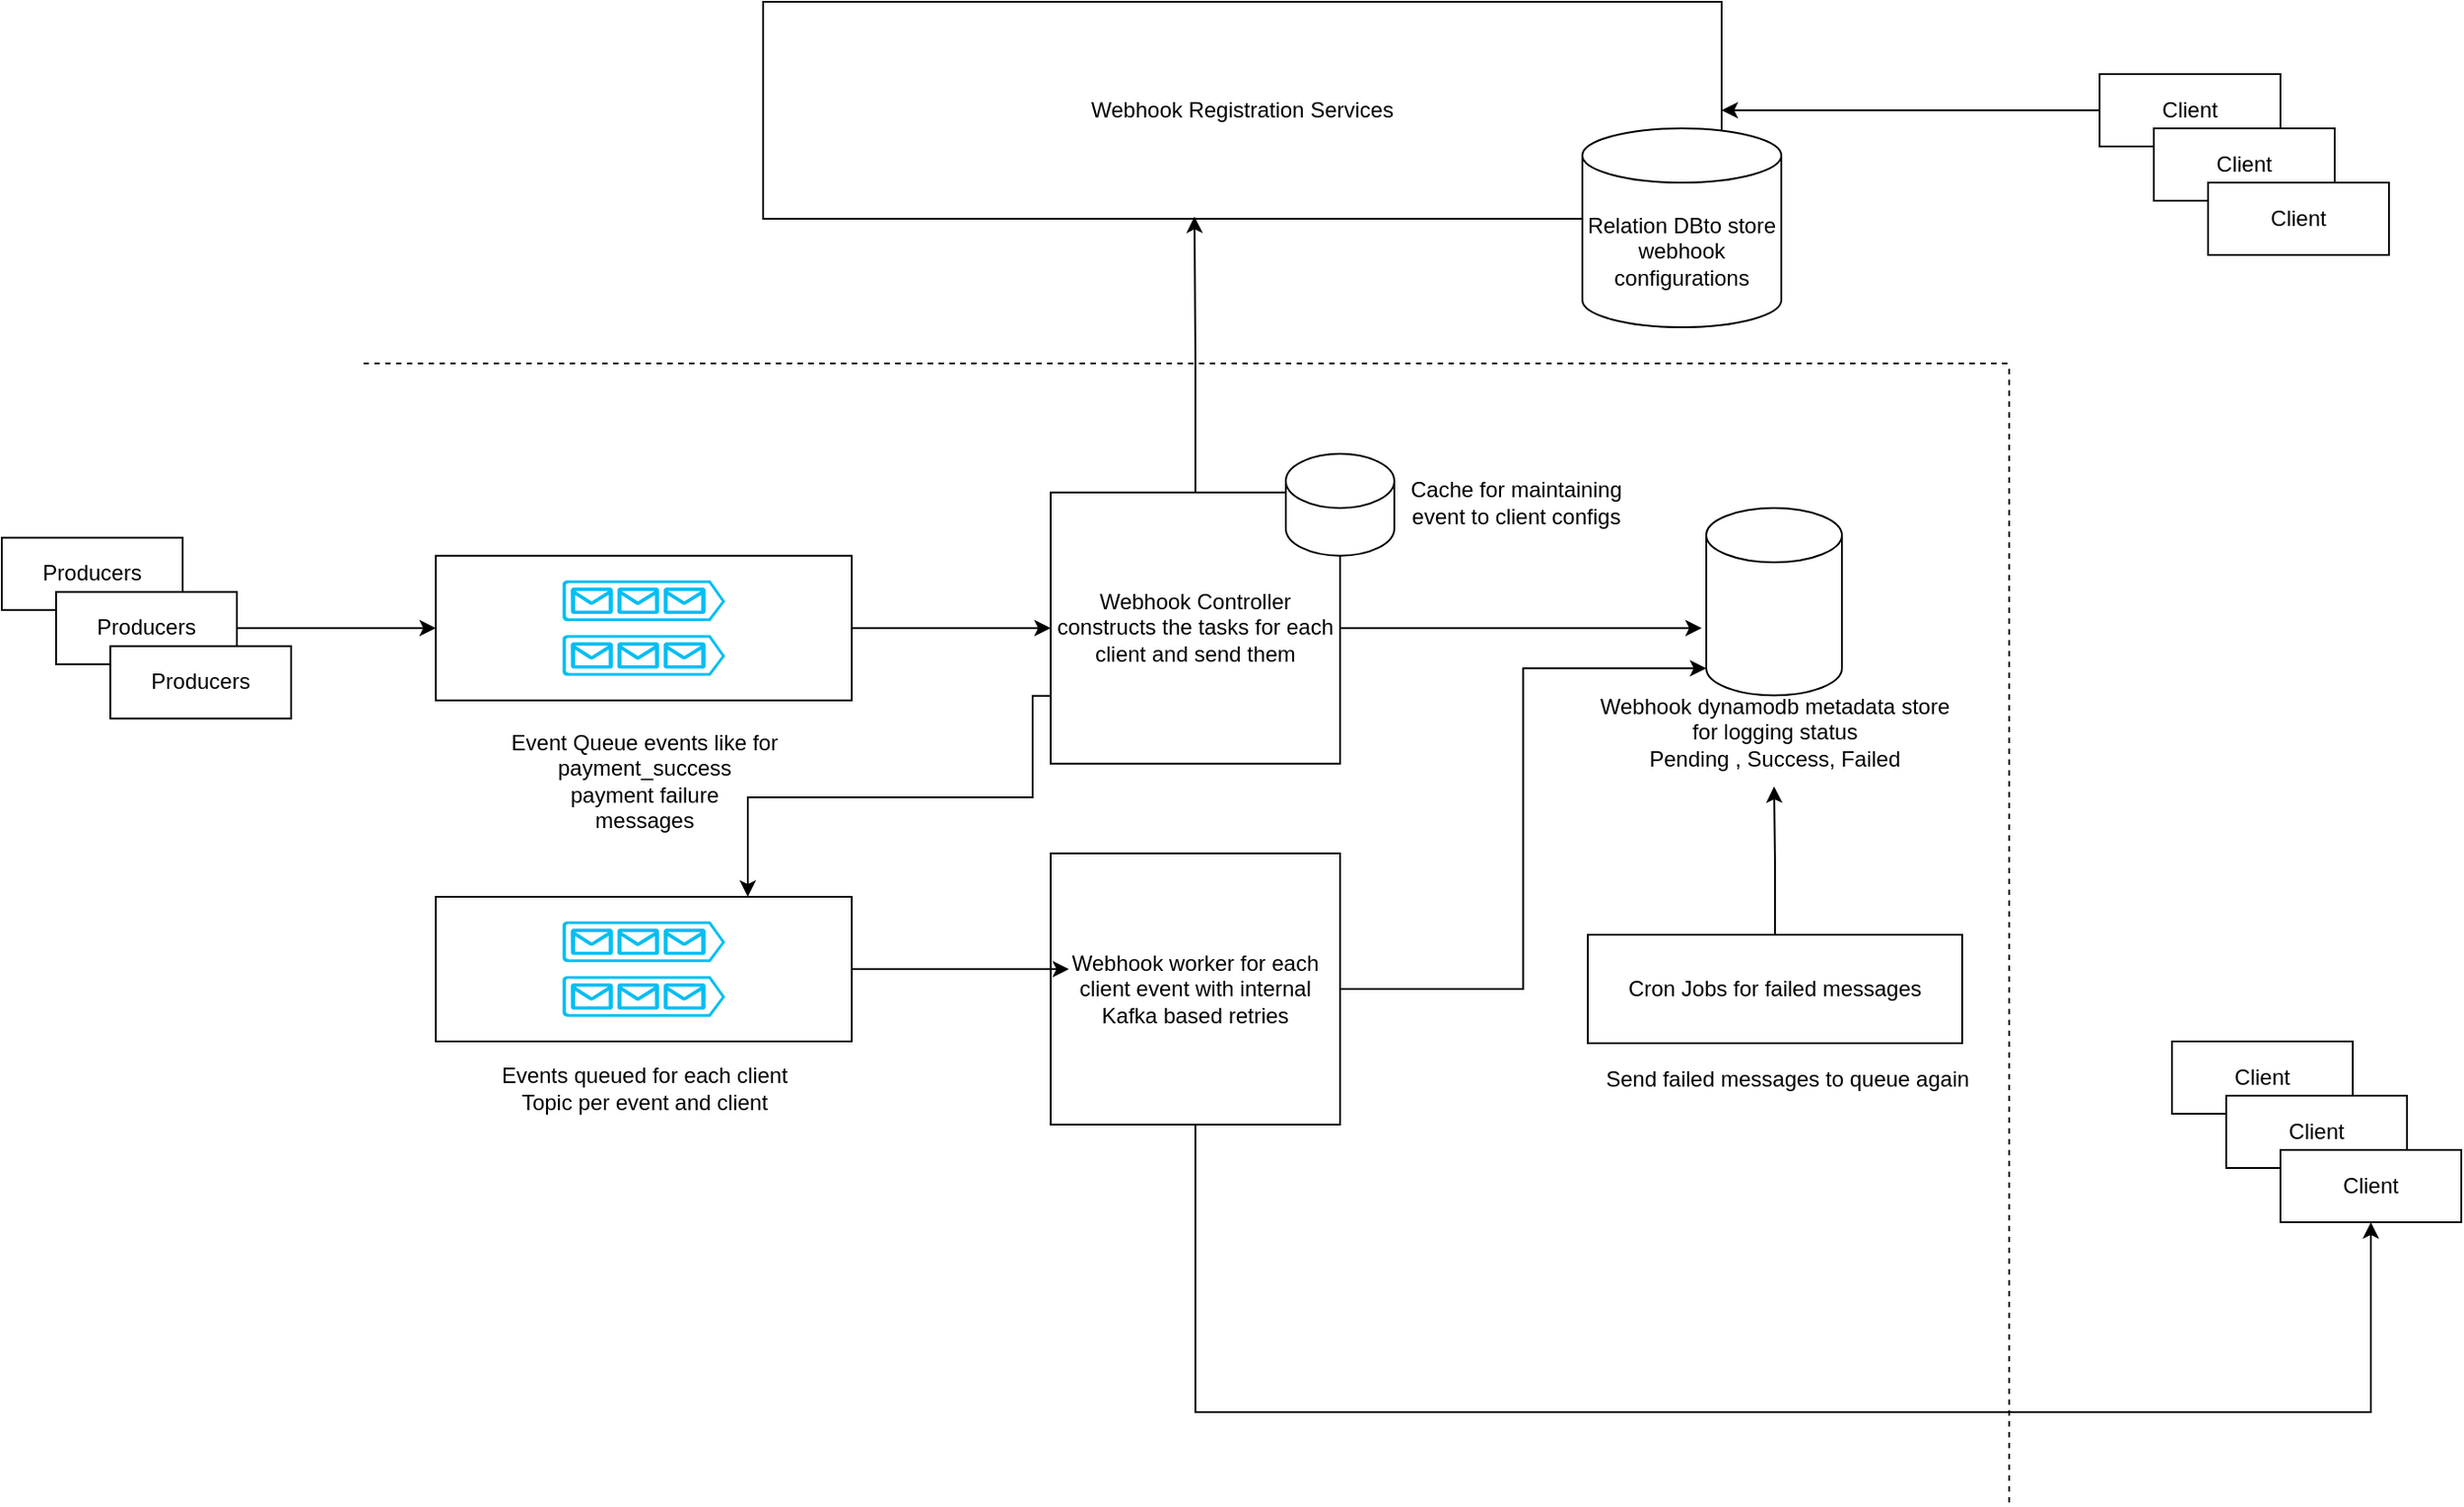 <mxfile version="24.8.9">
  <diagram name="Page-1" id="fjVdwDyQPhlRmP4DmxVx">
    <mxGraphModel dx="2620" dy="2120" grid="1" gridSize="10" guides="1" tooltips="1" connect="1" arrows="1" fold="1" page="1" pageScale="1" pageWidth="827" pageHeight="1169" math="0" shadow="0">
      <root>
        <mxCell id="0" />
        <mxCell id="1" parent="0" />
        <mxCell id="tDgu_Xf9yMOV2VJoMn5k-5" value="" style="group" vertex="1" connectable="0" parent="1">
          <mxGeometry x="-130" y="146.38" width="160" height="100" as="geometry" />
        </mxCell>
        <mxCell id="tDgu_Xf9yMOV2VJoMn5k-1" value="Producers" style="rounded=0;whiteSpace=wrap;html=1;" vertex="1" parent="tDgu_Xf9yMOV2VJoMn5k-5">
          <mxGeometry width="100" height="40" as="geometry" />
        </mxCell>
        <mxCell id="tDgu_Xf9yMOV2VJoMn5k-2" value="Producers" style="rounded=0;whiteSpace=wrap;html=1;" vertex="1" parent="tDgu_Xf9yMOV2VJoMn5k-5">
          <mxGeometry x="30" y="30" width="100" height="40" as="geometry" />
        </mxCell>
        <mxCell id="tDgu_Xf9yMOV2VJoMn5k-3" value="Producers" style="rounded=0;whiteSpace=wrap;html=1;" vertex="1" parent="tDgu_Xf9yMOV2VJoMn5k-5">
          <mxGeometry x="60" y="60" width="100" height="40" as="geometry" />
        </mxCell>
        <mxCell id="tDgu_Xf9yMOV2VJoMn5k-21" value="&lt;div style=&quot;&quot;&gt;&lt;span style=&quot;background-color: initial;&quot;&gt;Event Queue events like for&lt;/span&gt;&lt;/div&gt;&lt;div style=&quot;&quot;&gt;payment_success&lt;/div&gt;&lt;div style=&quot;&quot;&gt;payment failure&lt;/div&gt;&lt;div style=&quot;&quot;&gt;messages&lt;/div&gt;" style="text;html=1;align=center;verticalAlign=middle;resizable=0;points=[];autosize=1;strokeColor=none;fillColor=none;" vertex="1" parent="1">
          <mxGeometry x="140" y="246.38" width="170" height="70" as="geometry" />
        </mxCell>
        <mxCell id="tDgu_Xf9yMOV2VJoMn5k-165" style="edgeStyle=orthogonalEdgeStyle;rounded=0;orthogonalLoop=1;jettySize=auto;html=1;" edge="1" parent="1" source="tDgu_Xf9yMOV2VJoMn5k-58">
          <mxGeometry relative="1" as="geometry">
            <mxPoint x="810" y="196.38" as="targetPoint" />
          </mxGeometry>
        </mxCell>
        <mxCell id="tDgu_Xf9yMOV2VJoMn5k-170" style="edgeStyle=orthogonalEdgeStyle;rounded=0;orthogonalLoop=1;jettySize=auto;html=1;exitX=0;exitY=0.75;exitDx=0;exitDy=0;entryX=0.75;entryY=0;entryDx=0;entryDy=0;" edge="1" parent="1" source="tDgu_Xf9yMOV2VJoMn5k-58" target="tDgu_Xf9yMOV2VJoMn5k-86">
          <mxGeometry relative="1" as="geometry">
            <Array as="points">
              <mxPoint x="440" y="234" />
              <mxPoint x="440" y="290" />
              <mxPoint x="283" y="290" />
            </Array>
          </mxGeometry>
        </mxCell>
        <mxCell id="tDgu_Xf9yMOV2VJoMn5k-58" value="Webhook Controller&lt;div&gt;constructs the tasks for each client and send them&lt;/div&gt;" style="rounded=0;whiteSpace=wrap;html=1;" vertex="1" parent="1">
          <mxGeometry x="450" y="121.38" width="160" height="150" as="geometry" />
        </mxCell>
        <mxCell id="tDgu_Xf9yMOV2VJoMn5k-60" value="" style="shape=cylinder3;whiteSpace=wrap;html=1;boundedLbl=1;backgroundOutline=1;size=15;" vertex="1" parent="1">
          <mxGeometry x="580" y="100" width="60" height="56.38" as="geometry" />
        </mxCell>
        <mxCell id="tDgu_Xf9yMOV2VJoMn5k-61" value="Cache for maintaining&lt;div&gt;event to client configs&lt;/div&gt;" style="text;html=1;align=center;verticalAlign=middle;resizable=0;points=[];autosize=1;strokeColor=none;fillColor=none;" vertex="1" parent="1">
          <mxGeometry x="637" y="107" width="140" height="40" as="geometry" />
        </mxCell>
        <mxCell id="tDgu_Xf9yMOV2VJoMn5k-65" value="" style="group" vertex="1" connectable="0" parent="1">
          <mxGeometry x="1030" y="-110" width="160" height="100" as="geometry" />
        </mxCell>
        <mxCell id="tDgu_Xf9yMOV2VJoMn5k-66" value="Client" style="rounded=0;whiteSpace=wrap;html=1;" vertex="1" parent="tDgu_Xf9yMOV2VJoMn5k-65">
          <mxGeometry width="100" height="40" as="geometry" />
        </mxCell>
        <mxCell id="tDgu_Xf9yMOV2VJoMn5k-68" value="Client" style="rounded=0;whiteSpace=wrap;html=1;" vertex="1" parent="tDgu_Xf9yMOV2VJoMn5k-65">
          <mxGeometry x="30" y="30" width="100" height="40" as="geometry" />
        </mxCell>
        <mxCell id="tDgu_Xf9yMOV2VJoMn5k-69" value="Client" style="rounded=0;whiteSpace=wrap;html=1;" vertex="1" parent="tDgu_Xf9yMOV2VJoMn5k-65">
          <mxGeometry x="60" y="60" width="100" height="40" as="geometry" />
        </mxCell>
        <mxCell id="tDgu_Xf9yMOV2VJoMn5k-81" value="" style="group" vertex="1" connectable="0" parent="1">
          <mxGeometry x="110" y="156.38" width="230" height="80" as="geometry" />
        </mxCell>
        <mxCell id="tDgu_Xf9yMOV2VJoMn5k-28" value="" style="rounded=0;whiteSpace=wrap;html=1;" vertex="1" parent="tDgu_Xf9yMOV2VJoMn5k-81">
          <mxGeometry width="230" height="80" as="geometry" />
        </mxCell>
        <mxCell id="tDgu_Xf9yMOV2VJoMn5k-26" value="" style="group" vertex="1" connectable="0" parent="tDgu_Xf9yMOV2VJoMn5k-81">
          <mxGeometry x="70" y="13.62" width="90" height="52.75" as="geometry" />
        </mxCell>
        <mxCell id="tDgu_Xf9yMOV2VJoMn5k-17" value="" style="verticalLabelPosition=bottom;html=1;verticalAlign=top;align=center;strokeColor=none;fillColor=#00BEF2;shape=mxgraph.azure.queue_generic;pointerEvents=1;strokeWidth=3;" vertex="1" parent="tDgu_Xf9yMOV2VJoMn5k-26">
          <mxGeometry y="30.25" width="90" height="22.5" as="geometry" />
        </mxCell>
        <mxCell id="tDgu_Xf9yMOV2VJoMn5k-23" value="" style="verticalLabelPosition=bottom;html=1;verticalAlign=top;align=center;strokeColor=none;fillColor=#00BEF2;shape=mxgraph.azure.queue_generic;pointerEvents=1;strokeWidth=3;" vertex="1" parent="tDgu_Xf9yMOV2VJoMn5k-26">
          <mxGeometry width="90" height="22.5" as="geometry" />
        </mxCell>
        <mxCell id="tDgu_Xf9yMOV2VJoMn5k-85" value="" style="group" vertex="1" connectable="0" parent="1">
          <mxGeometry x="110" y="345" width="230" height="80" as="geometry" />
        </mxCell>
        <mxCell id="tDgu_Xf9yMOV2VJoMn5k-86" value="" style="rounded=0;whiteSpace=wrap;html=1;" vertex="1" parent="tDgu_Xf9yMOV2VJoMn5k-85">
          <mxGeometry width="230" height="80" as="geometry" />
        </mxCell>
        <mxCell id="tDgu_Xf9yMOV2VJoMn5k-87" value="" style="group" vertex="1" connectable="0" parent="tDgu_Xf9yMOV2VJoMn5k-85">
          <mxGeometry x="70" y="13.62" width="90" height="52.75" as="geometry" />
        </mxCell>
        <mxCell id="tDgu_Xf9yMOV2VJoMn5k-88" value="" style="verticalLabelPosition=bottom;html=1;verticalAlign=top;align=center;strokeColor=none;fillColor=#00BEF2;shape=mxgraph.azure.queue_generic;pointerEvents=1;strokeWidth=3;" vertex="1" parent="tDgu_Xf9yMOV2VJoMn5k-87">
          <mxGeometry y="30.25" width="90" height="22.5" as="geometry" />
        </mxCell>
        <mxCell id="tDgu_Xf9yMOV2VJoMn5k-89" value="" style="verticalLabelPosition=bottom;html=1;verticalAlign=top;align=center;strokeColor=none;fillColor=#00BEF2;shape=mxgraph.azure.queue_generic;pointerEvents=1;strokeWidth=3;" vertex="1" parent="tDgu_Xf9yMOV2VJoMn5k-87">
          <mxGeometry width="90" height="22.5" as="geometry" />
        </mxCell>
        <mxCell id="tDgu_Xf9yMOV2VJoMn5k-172" style="edgeStyle=orthogonalEdgeStyle;rounded=0;orthogonalLoop=1;jettySize=auto;html=1;entryX=0.5;entryY=1;entryDx=0;entryDy=0;" edge="1" parent="1" source="tDgu_Xf9yMOV2VJoMn5k-100" target="tDgu_Xf9yMOV2VJoMn5k-145">
          <mxGeometry relative="1" as="geometry">
            <mxPoint x="1050" y="510" as="targetPoint" />
            <Array as="points">
              <mxPoint x="530" y="630" />
              <mxPoint x="1180" y="630" />
            </Array>
          </mxGeometry>
        </mxCell>
        <mxCell id="tDgu_Xf9yMOV2VJoMn5k-100" value="Webhook worker for each client event with internal Kafka based retries" style="rounded=0;whiteSpace=wrap;html=1;" vertex="1" parent="1">
          <mxGeometry x="450" y="321" width="160" height="150" as="geometry" />
        </mxCell>
        <mxCell id="tDgu_Xf9yMOV2VJoMn5k-106" style="edgeStyle=orthogonalEdgeStyle;rounded=0;orthogonalLoop=1;jettySize=auto;html=1;entryX=0;entryY=0.5;entryDx=0;entryDy=0;" edge="1" parent="1" source="tDgu_Xf9yMOV2VJoMn5k-2" target="tDgu_Xf9yMOV2VJoMn5k-28">
          <mxGeometry relative="1" as="geometry" />
        </mxCell>
        <mxCell id="tDgu_Xf9yMOV2VJoMn5k-113" value="&lt;div style=&quot;&quot;&gt;&lt;span style=&quot;background-color: initial;&quot;&gt;Events queued for each client&lt;br&gt;&lt;/span&gt;&lt;/div&gt;&lt;div style=&quot;&quot;&gt;&lt;span style=&quot;background-color: initial;&quot;&gt;Topic per event and client&lt;/span&gt;&lt;/div&gt;" style="text;html=1;align=center;verticalAlign=middle;resizable=0;points=[];autosize=1;strokeColor=none;fillColor=none;" vertex="1" parent="1">
          <mxGeometry x="135" y="431" width="180" height="40" as="geometry" />
        </mxCell>
        <mxCell id="tDgu_Xf9yMOV2VJoMn5k-171" style="edgeStyle=orthogonalEdgeStyle;rounded=0;orthogonalLoop=1;jettySize=auto;html=1;" edge="1" parent="1" source="tDgu_Xf9yMOV2VJoMn5k-119" target="tDgu_Xf9yMOV2VJoMn5k-74">
          <mxGeometry relative="1" as="geometry" />
        </mxCell>
        <mxCell id="tDgu_Xf9yMOV2VJoMn5k-119" value="Cron Jobs for failed messages" style="rounded=0;whiteSpace=wrap;html=1;" vertex="1" parent="1">
          <mxGeometry x="747" y="366" width="207" height="60" as="geometry" />
        </mxCell>
        <mxCell id="tDgu_Xf9yMOV2VJoMn5k-122" value="" style="group" vertex="1" connectable="0" parent="1">
          <mxGeometry x="291" y="-150" width="563" height="180" as="geometry" />
        </mxCell>
        <mxCell id="tDgu_Xf9yMOV2VJoMn5k-116" value="Webhook Registration Services" style="rounded=0;whiteSpace=wrap;html=1;" vertex="1" parent="tDgu_Xf9yMOV2VJoMn5k-122">
          <mxGeometry width="530" height="120" as="geometry" />
        </mxCell>
        <mxCell id="tDgu_Xf9yMOV2VJoMn5k-59" value="&lt;span style=&quot;text-wrap-mode: nowrap;&quot;&gt;Relation DB&lt;/span&gt;&lt;span style=&quot;text-wrap-mode: nowrap; background-color: initial;&quot;&gt;to store&lt;/span&gt;&lt;div&gt;&lt;div style=&quot;text-wrap-mode: nowrap;&quot;&gt;webhook&lt;/div&gt;&lt;div style=&quot;text-wrap-mode: nowrap;&quot;&gt;configurations&lt;/div&gt;&lt;/div&gt;" style="shape=cylinder3;whiteSpace=wrap;html=1;boundedLbl=1;backgroundOutline=1;size=15;" vertex="1" parent="tDgu_Xf9yMOV2VJoMn5k-122">
          <mxGeometry x="453" y="70" width="110" height="110" as="geometry" />
        </mxCell>
        <mxCell id="tDgu_Xf9yMOV2VJoMn5k-125" style="edgeStyle=orthogonalEdgeStyle;rounded=0;orthogonalLoop=1;jettySize=auto;html=1;entryX=1;entryY=0.5;entryDx=0;entryDy=0;" edge="1" parent="1" source="tDgu_Xf9yMOV2VJoMn5k-66" target="tDgu_Xf9yMOV2VJoMn5k-116">
          <mxGeometry relative="1" as="geometry" />
        </mxCell>
        <mxCell id="tDgu_Xf9yMOV2VJoMn5k-128" value="Send failed messages to queue again" style="text;html=1;align=center;verticalAlign=middle;resizable=0;points=[];autosize=1;strokeColor=none;fillColor=none;" vertex="1" parent="1">
          <mxGeometry x="746.5" y="431" width="220" height="30" as="geometry" />
        </mxCell>
        <mxCell id="tDgu_Xf9yMOV2VJoMn5k-131" value="" style="endArrow=none;dashed=1;html=1;rounded=0;" edge="1" parent="1">
          <mxGeometry width="50" height="50" relative="1" as="geometry">
            <mxPoint x="70" y="50" as="sourcePoint" />
            <mxPoint x="980" y="50" as="targetPoint" />
          </mxGeometry>
        </mxCell>
        <mxCell id="tDgu_Xf9yMOV2VJoMn5k-132" style="edgeStyle=orthogonalEdgeStyle;rounded=0;orthogonalLoop=1;jettySize=auto;html=1;entryX=0.45;entryY=0.99;entryDx=0;entryDy=0;entryPerimeter=0;" edge="1" parent="1" source="tDgu_Xf9yMOV2VJoMn5k-58" target="tDgu_Xf9yMOV2VJoMn5k-116">
          <mxGeometry relative="1" as="geometry" />
        </mxCell>
        <mxCell id="tDgu_Xf9yMOV2VJoMn5k-133" style="edgeStyle=orthogonalEdgeStyle;rounded=0;orthogonalLoop=1;jettySize=auto;html=1;entryX=0;entryY=0.5;entryDx=0;entryDy=0;" edge="1" parent="1" source="tDgu_Xf9yMOV2VJoMn5k-28" target="tDgu_Xf9yMOV2VJoMn5k-58">
          <mxGeometry relative="1" as="geometry" />
        </mxCell>
        <mxCell id="tDgu_Xf9yMOV2VJoMn5k-142" value="" style="group" vertex="1" connectable="0" parent="1">
          <mxGeometry x="1070" y="425" width="160" height="100" as="geometry" />
        </mxCell>
        <mxCell id="tDgu_Xf9yMOV2VJoMn5k-143" value="Client" style="rounded=0;whiteSpace=wrap;html=1;" vertex="1" parent="tDgu_Xf9yMOV2VJoMn5k-142">
          <mxGeometry width="100" height="40" as="geometry" />
        </mxCell>
        <mxCell id="tDgu_Xf9yMOV2VJoMn5k-144" value="Client" style="rounded=0;whiteSpace=wrap;html=1;" vertex="1" parent="tDgu_Xf9yMOV2VJoMn5k-142">
          <mxGeometry x="30" y="30" width="100" height="40" as="geometry" />
        </mxCell>
        <mxCell id="tDgu_Xf9yMOV2VJoMn5k-145" value="Client" style="rounded=0;whiteSpace=wrap;html=1;" vertex="1" parent="tDgu_Xf9yMOV2VJoMn5k-142">
          <mxGeometry x="60" y="60" width="100" height="40" as="geometry" />
        </mxCell>
        <mxCell id="tDgu_Xf9yMOV2VJoMn5k-147" value="" style="endArrow=none;dashed=1;html=1;rounded=0;" edge="1" parent="1">
          <mxGeometry width="50" height="50" relative="1" as="geometry">
            <mxPoint x="980" y="680" as="sourcePoint" />
            <mxPoint x="980" y="50" as="targetPoint" />
          </mxGeometry>
        </mxCell>
        <mxCell id="tDgu_Xf9yMOV2VJoMn5k-156" value="" style="group" vertex="1" connectable="0" parent="1">
          <mxGeometry x="740" y="130" width="220" height="154" as="geometry" />
        </mxCell>
        <mxCell id="tDgu_Xf9yMOV2VJoMn5k-96" value="" style="shape=cylinder3;whiteSpace=wrap;html=1;boundedLbl=1;backgroundOutline=1;size=15;" vertex="1" parent="tDgu_Xf9yMOV2VJoMn5k-156">
          <mxGeometry x="72.5" width="75" height="103.62" as="geometry" />
        </mxCell>
        <mxCell id="tDgu_Xf9yMOV2VJoMn5k-74" value="Webhook dynamodb metadata store&lt;div&gt;for logging status&lt;/div&gt;&lt;div&gt;Pending , Success, Failed&lt;/div&gt;" style="text;html=1;align=center;verticalAlign=middle;resizable=0;points=[];autosize=1;strokeColor=none;fillColor=none;" vertex="1" parent="tDgu_Xf9yMOV2VJoMn5k-156">
          <mxGeometry y="94" width="220" height="60" as="geometry" />
        </mxCell>
        <mxCell id="tDgu_Xf9yMOV2VJoMn5k-166" style="edgeStyle=orthogonalEdgeStyle;rounded=0;orthogonalLoop=1;jettySize=auto;html=1;entryX=0;entryY=1;entryDx=0;entryDy=-15;entryPerimeter=0;" edge="1" parent="1" source="tDgu_Xf9yMOV2VJoMn5k-100" target="tDgu_Xf9yMOV2VJoMn5k-96">
          <mxGeometry relative="1" as="geometry" />
        </mxCell>
        <mxCell id="tDgu_Xf9yMOV2VJoMn5k-169" style="edgeStyle=orthogonalEdgeStyle;rounded=0;orthogonalLoop=1;jettySize=auto;html=1;entryX=0.063;entryY=0.427;entryDx=0;entryDy=0;entryPerimeter=0;" edge="1" parent="1" source="tDgu_Xf9yMOV2VJoMn5k-86" target="tDgu_Xf9yMOV2VJoMn5k-100">
          <mxGeometry relative="1" as="geometry" />
        </mxCell>
      </root>
    </mxGraphModel>
  </diagram>
</mxfile>
